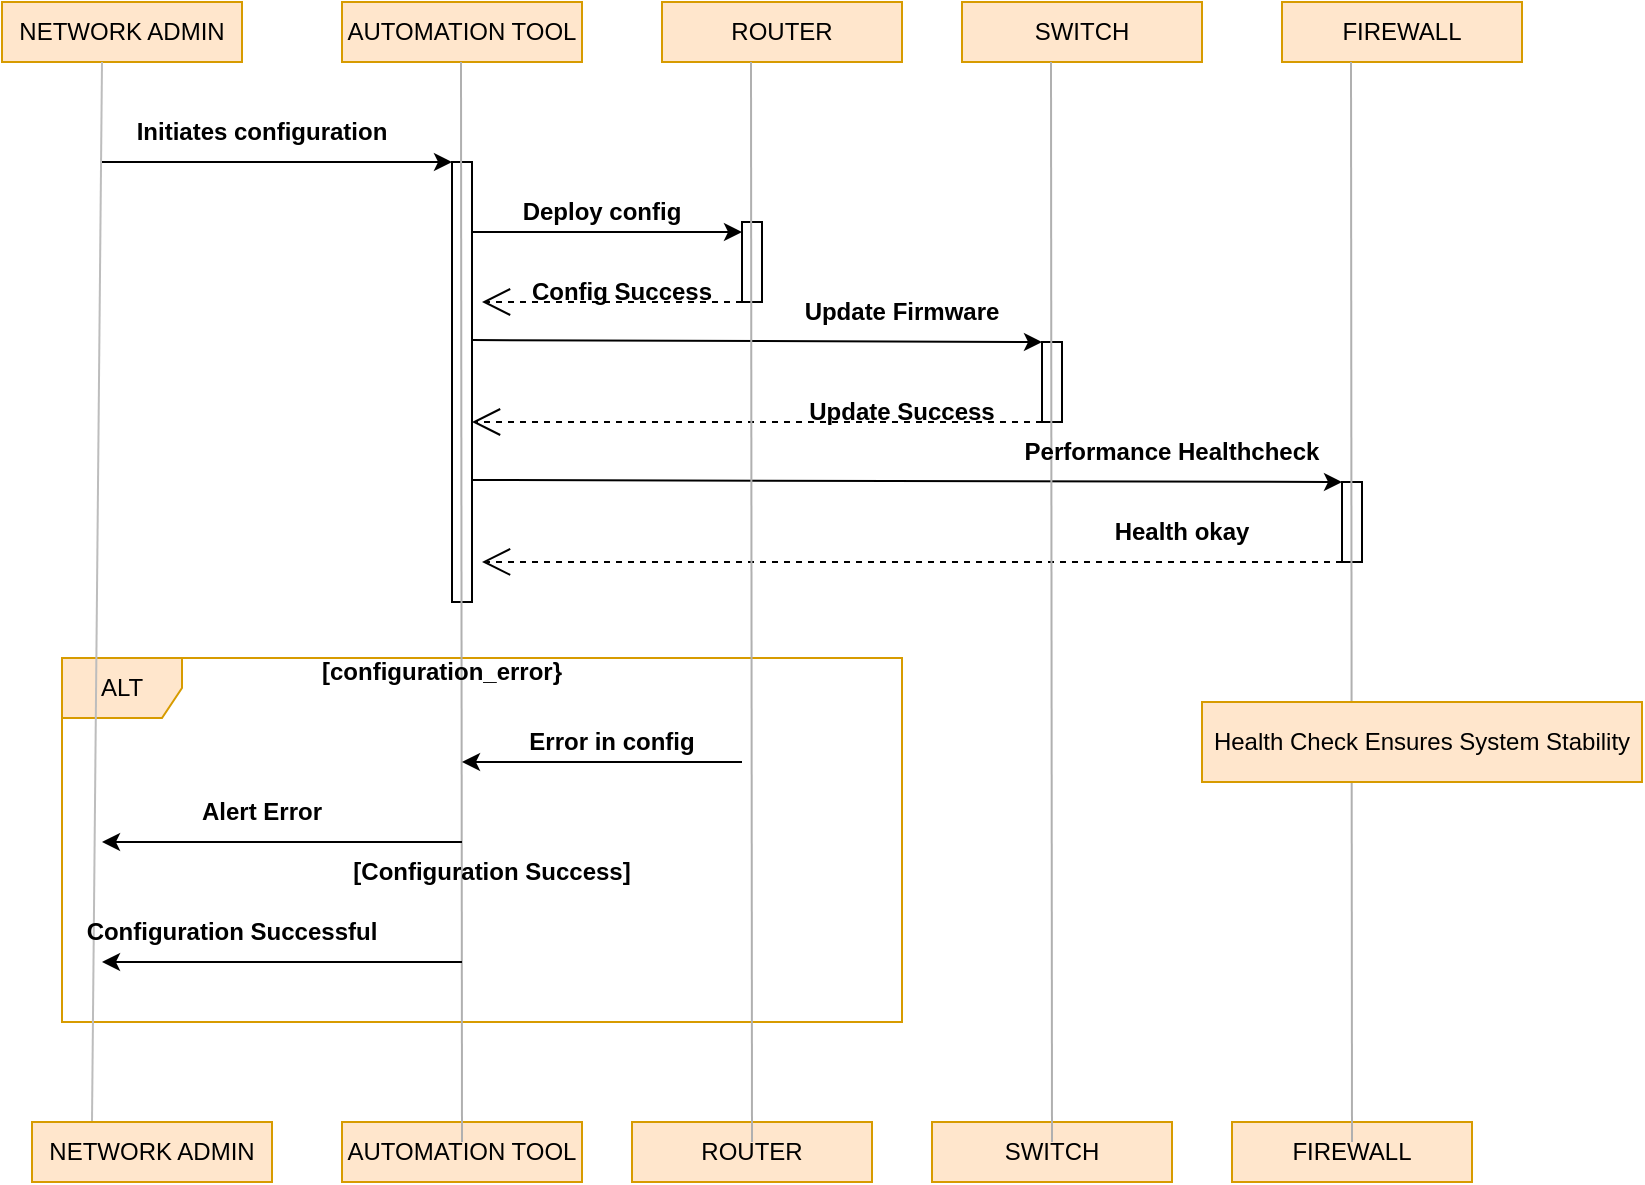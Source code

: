 <mxfile version="24.3.1" type="github">
  <diagram name="Page-1" id="6GyyiKbm9eUJoO6BnBJG">
    <mxGraphModel dx="1257" dy="669" grid="1" gridSize="10" guides="1" tooltips="1" connect="1" arrows="1" fold="1" page="1" pageScale="1" pageWidth="850" pageHeight="1100" math="0" shadow="0">
      <root>
        <mxCell id="0" />
        <mxCell id="1" parent="0" />
        <mxCell id="tlYQfqcuaPeFx68KpNWR-3" value="ALT" style="shape=umlFrame;whiteSpace=wrap;html=1;pointerEvents=0;fillColor=#ffe6cc;strokeColor=#d79b00;" vertex="1" parent="1">
          <mxGeometry x="60" y="348" width="420" height="182" as="geometry" />
        </mxCell>
        <mxCell id="tlYQfqcuaPeFx68KpNWR-4" value="NETWORK ADMIN" style="rounded=0;whiteSpace=wrap;html=1;fillColor=#ffe6cc;strokeColor=#d79b00;" vertex="1" parent="1">
          <mxGeometry x="30" y="20" width="120" height="30" as="geometry" />
        </mxCell>
        <mxCell id="tlYQfqcuaPeFx68KpNWR-5" value="AUTOMATION TOOL" style="rounded=0;whiteSpace=wrap;html=1;fillColor=#ffe6cc;strokeColor=#d79b00;" vertex="1" parent="1">
          <mxGeometry x="200" y="20" width="120" height="30" as="geometry" />
        </mxCell>
        <mxCell id="tlYQfqcuaPeFx68KpNWR-6" value="ROUTER" style="rounded=0;whiteSpace=wrap;html=1;fillColor=#ffe6cc;strokeColor=#d79b00;" vertex="1" parent="1">
          <mxGeometry x="360" y="20" width="120" height="30" as="geometry" />
        </mxCell>
        <mxCell id="tlYQfqcuaPeFx68KpNWR-7" value="SWITCH" style="rounded=0;whiteSpace=wrap;html=1;fillColor=#ffe6cc;strokeColor=#d79b00;" vertex="1" parent="1">
          <mxGeometry x="510" y="20" width="120" height="30" as="geometry" />
        </mxCell>
        <mxCell id="tlYQfqcuaPeFx68KpNWR-8" value="FIREWALL" style="rounded=0;whiteSpace=wrap;html=1;fillColor=#ffe6cc;strokeColor=#d79b00;" vertex="1" parent="1">
          <mxGeometry x="670" y="20" width="120" height="30" as="geometry" />
        </mxCell>
        <mxCell id="tlYQfqcuaPeFx68KpNWR-12" value="" style="html=1;points=[[0,0,0,0,5],[0,1,0,0,-5],[1,0,0,0,5],[1,1,0,0,-5]];perimeter=orthogonalPerimeter;outlineConnect=0;targetShapes=umlLifeline;portConstraint=eastwest;newEdgeStyle={&quot;curved&quot;:0,&quot;rounded&quot;:0};" vertex="1" parent="1">
          <mxGeometry x="255" y="100" width="10" height="220" as="geometry" />
        </mxCell>
        <mxCell id="tlYQfqcuaPeFx68KpNWR-13" value="" style="endArrow=none;html=1;rounded=0;exitX=0.25;exitY=0;exitDx=0;exitDy=0;strokeColor=#BDBDBD;" edge="1" parent="1" source="tlYQfqcuaPeFx68KpNWR-24">
          <mxGeometry width="50" height="50" relative="1" as="geometry">
            <mxPoint x="80" y="290" as="sourcePoint" />
            <mxPoint x="80" y="50" as="targetPoint" />
          </mxGeometry>
        </mxCell>
        <mxCell id="tlYQfqcuaPeFx68KpNWR-14" value="" style="endArrow=classic;html=1;rounded=0;" edge="1" parent="1" target="tlYQfqcuaPeFx68KpNWR-12">
          <mxGeometry width="50" height="50" relative="1" as="geometry">
            <mxPoint x="80" y="100" as="sourcePoint" />
            <mxPoint x="250" y="100" as="targetPoint" />
          </mxGeometry>
        </mxCell>
        <mxCell id="tlYQfqcuaPeFx68KpNWR-15" value="" style="html=1;points=[[0,0,0,0,5],[0,1,0,0,-5],[1,0,0,0,5],[1,1,0,0,-5]];perimeter=orthogonalPerimeter;outlineConnect=0;targetShapes=umlLifeline;portConstraint=eastwest;newEdgeStyle={&quot;curved&quot;:0,&quot;rounded&quot;:0};" vertex="1" parent="1">
          <mxGeometry x="400" y="130" width="10" height="40" as="geometry" />
        </mxCell>
        <mxCell id="tlYQfqcuaPeFx68KpNWR-16" value="" style="endArrow=classic;html=1;rounded=0;entryX=0;entryY=0;entryDx=0;entryDy=5;entryPerimeter=0;" edge="1" parent="1" source="tlYQfqcuaPeFx68KpNWR-12" target="tlYQfqcuaPeFx68KpNWR-15">
          <mxGeometry width="50" height="50" relative="1" as="geometry">
            <mxPoint x="270" y="140" as="sourcePoint" />
            <mxPoint x="400" y="140" as="targetPoint" />
          </mxGeometry>
        </mxCell>
        <mxCell id="tlYQfqcuaPeFx68KpNWR-17" value="" style="endArrow=open;endSize=12;dashed=1;html=1;rounded=0;" edge="1" parent="1" source="tlYQfqcuaPeFx68KpNWR-15">
          <mxGeometry width="160" relative="1" as="geometry">
            <mxPoint x="340" y="240" as="sourcePoint" />
            <mxPoint x="270" y="170" as="targetPoint" />
          </mxGeometry>
        </mxCell>
        <mxCell id="tlYQfqcuaPeFx68KpNWR-18" value="" style="html=1;points=[[0,0,0,0,5],[0,1,0,0,-5],[1,0,0,0,5],[1,1,0,0,-5]];perimeter=orthogonalPerimeter;outlineConnect=0;targetShapes=umlLifeline;portConstraint=eastwest;newEdgeStyle={&quot;curved&quot;:0,&quot;rounded&quot;:0};" vertex="1" parent="1">
          <mxGeometry x="550" y="190" width="10" height="40" as="geometry" />
        </mxCell>
        <mxCell id="tlYQfqcuaPeFx68KpNWR-19" value="" style="endArrow=open;endSize=12;dashed=1;html=1;rounded=0;" edge="1" parent="1" source="tlYQfqcuaPeFx68KpNWR-18" target="tlYQfqcuaPeFx68KpNWR-12">
          <mxGeometry width="160" relative="1" as="geometry">
            <mxPoint x="550" y="240" as="sourcePoint" />
            <mxPoint x="270" y="230" as="targetPoint" />
            <Array as="points">
              <mxPoint x="410" y="230" />
            </Array>
          </mxGeometry>
        </mxCell>
        <mxCell id="tlYQfqcuaPeFx68KpNWR-20" value="" style="endArrow=classic;html=1;rounded=0;" edge="1" parent="1" target="tlYQfqcuaPeFx68KpNWR-18">
          <mxGeometry width="50" height="50" relative="1" as="geometry">
            <mxPoint x="265" y="189" as="sourcePoint" />
            <mxPoint x="400" y="189" as="targetPoint" />
          </mxGeometry>
        </mxCell>
        <mxCell id="tlYQfqcuaPeFx68KpNWR-21" value="" style="html=1;points=[[0,0,0,0,5],[0,1,0,0,-5],[1,0,0,0,5],[1,1,0,0,-5]];perimeter=orthogonalPerimeter;outlineConnect=0;targetShapes=umlLifeline;portConstraint=eastwest;newEdgeStyle={&quot;curved&quot;:0,&quot;rounded&quot;:0};" vertex="1" parent="1">
          <mxGeometry x="700" y="260" width="10" height="40" as="geometry" />
        </mxCell>
        <mxCell id="tlYQfqcuaPeFx68KpNWR-22" value="" style="endArrow=classic;html=1;rounded=0;" edge="1" parent="1">
          <mxGeometry width="50" height="50" relative="1" as="geometry">
            <mxPoint x="265" y="259" as="sourcePoint" />
            <mxPoint x="700" y="260" as="targetPoint" />
          </mxGeometry>
        </mxCell>
        <mxCell id="tlYQfqcuaPeFx68KpNWR-23" value="" style="endArrow=open;endSize=12;dashed=1;html=1;rounded=0;entryX=1.5;entryY=0.909;entryDx=0;entryDy=0;entryPerimeter=0;" edge="1" parent="1" source="tlYQfqcuaPeFx68KpNWR-21" target="tlYQfqcuaPeFx68KpNWR-12">
          <mxGeometry width="160" relative="1" as="geometry">
            <mxPoint x="670" y="300" as="sourcePoint" />
            <mxPoint x="390" y="300" as="targetPoint" />
          </mxGeometry>
        </mxCell>
        <mxCell id="tlYQfqcuaPeFx68KpNWR-24" value="NETWORK ADMIN" style="rounded=0;whiteSpace=wrap;html=1;fillColor=#ffe6cc;strokeColor=#d79b00;" vertex="1" parent="1">
          <mxGeometry x="45" y="580" width="120" height="30" as="geometry" />
        </mxCell>
        <mxCell id="tlYQfqcuaPeFx68KpNWR-25" value="AUTOMATION TOOL" style="rounded=0;whiteSpace=wrap;html=1;fillColor=#ffe6cc;strokeColor=#d79b00;" vertex="1" parent="1">
          <mxGeometry x="200" y="580" width="120" height="30" as="geometry" />
        </mxCell>
        <mxCell id="tlYQfqcuaPeFx68KpNWR-26" value="ROUTER" style="rounded=0;whiteSpace=wrap;html=1;fillColor=#ffe6cc;strokeColor=#d79b00;" vertex="1" parent="1">
          <mxGeometry x="345" y="580" width="120" height="30" as="geometry" />
        </mxCell>
        <mxCell id="tlYQfqcuaPeFx68KpNWR-27" value="SWITCH" style="rounded=0;whiteSpace=wrap;html=1;fillColor=#ffe6cc;strokeColor=#d79b00;" vertex="1" parent="1">
          <mxGeometry x="495" y="580" width="120" height="30" as="geometry" />
        </mxCell>
        <mxCell id="tlYQfqcuaPeFx68KpNWR-28" value="FIREWALL" style="rounded=0;whiteSpace=wrap;html=1;fillColor=#ffe6cc;strokeColor=#d79b00;" vertex="1" parent="1">
          <mxGeometry x="645" y="580" width="120" height="30" as="geometry" />
        </mxCell>
        <mxCell id="tlYQfqcuaPeFx68KpNWR-29" value="" style="endArrow=none;html=1;rounded=0;strokeColor=#B0B0B0;" edge="1" parent="1">
          <mxGeometry width="50" height="50" relative="1" as="geometry">
            <mxPoint x="260" y="590" as="sourcePoint" />
            <mxPoint x="259.5" y="50" as="targetPoint" />
          </mxGeometry>
        </mxCell>
        <mxCell id="tlYQfqcuaPeFx68KpNWR-30" value="" style="endArrow=none;html=1;rounded=0;strokeColor=#B0B0B0;" edge="1" parent="1">
          <mxGeometry width="50" height="50" relative="1" as="geometry">
            <mxPoint x="405" y="590" as="sourcePoint" />
            <mxPoint x="404.5" y="50" as="targetPoint" />
          </mxGeometry>
        </mxCell>
        <mxCell id="tlYQfqcuaPeFx68KpNWR-31" value="" style="endArrow=none;html=1;rounded=0;strokeColor=#B0B0B0;" edge="1" parent="1">
          <mxGeometry width="50" height="50" relative="1" as="geometry">
            <mxPoint x="555" y="590" as="sourcePoint" />
            <mxPoint x="554.5" y="50" as="targetPoint" />
          </mxGeometry>
        </mxCell>
        <mxCell id="tlYQfqcuaPeFx68KpNWR-32" value="" style="endArrow=none;html=1;rounded=0;strokeColor=#B0B0B0;" edge="1" parent="1">
          <mxGeometry width="50" height="50" relative="1" as="geometry">
            <mxPoint x="705" y="590" as="sourcePoint" />
            <mxPoint x="704.5" y="50" as="targetPoint" />
          </mxGeometry>
        </mxCell>
        <mxCell id="tlYQfqcuaPeFx68KpNWR-34" value="" style="endArrow=classic;html=1;rounded=0;" edge="1" parent="1">
          <mxGeometry width="50" height="50" relative="1" as="geometry">
            <mxPoint x="400" y="400" as="sourcePoint" />
            <mxPoint x="260" y="400" as="targetPoint" />
          </mxGeometry>
        </mxCell>
        <mxCell id="tlYQfqcuaPeFx68KpNWR-35" value="" style="endArrow=classic;html=1;rounded=0;" edge="1" parent="1">
          <mxGeometry width="50" height="50" relative="1" as="geometry">
            <mxPoint x="260" y="440" as="sourcePoint" />
            <mxPoint x="80" y="440" as="targetPoint" />
          </mxGeometry>
        </mxCell>
        <mxCell id="tlYQfqcuaPeFx68KpNWR-36" value="" style="endArrow=classic;html=1;rounded=0;" edge="1" parent="1">
          <mxGeometry width="50" height="50" relative="1" as="geometry">
            <mxPoint x="260" y="500" as="sourcePoint" />
            <mxPoint x="80" y="500" as="targetPoint" />
          </mxGeometry>
        </mxCell>
        <mxCell id="tlYQfqcuaPeFx68KpNWR-37" value="Health Check Ensures System Stability" style="rounded=0;whiteSpace=wrap;html=1;fillColor=#ffe6cc;strokeColor=#d79b00;" vertex="1" parent="1">
          <mxGeometry x="630" y="370" width="220" height="40" as="geometry" />
        </mxCell>
        <mxCell id="tlYQfqcuaPeFx68KpNWR-38" value="&lt;b&gt;Initiates configuration&lt;/b&gt;" style="text;html=1;align=center;verticalAlign=middle;whiteSpace=wrap;rounded=0;" vertex="1" parent="1">
          <mxGeometry x="90" y="70" width="140" height="30" as="geometry" />
        </mxCell>
        <mxCell id="tlYQfqcuaPeFx68KpNWR-39" value="&lt;b&gt;Deploy config&lt;/b&gt;" style="text;html=1;align=center;verticalAlign=middle;whiteSpace=wrap;rounded=0;" vertex="1" parent="1">
          <mxGeometry x="260" y="110" width="140" height="30" as="geometry" />
        </mxCell>
        <mxCell id="tlYQfqcuaPeFx68KpNWR-40" value="&lt;b&gt;Config Success&lt;/b&gt;" style="text;html=1;align=center;verticalAlign=middle;whiteSpace=wrap;rounded=0;" vertex="1" parent="1">
          <mxGeometry x="270" y="150" width="140" height="30" as="geometry" />
        </mxCell>
        <mxCell id="tlYQfqcuaPeFx68KpNWR-41" value="&lt;b&gt;Update Firmware&lt;/b&gt;" style="text;html=1;align=center;verticalAlign=middle;whiteSpace=wrap;rounded=0;" vertex="1" parent="1">
          <mxGeometry x="410" y="160" width="140" height="30" as="geometry" />
        </mxCell>
        <mxCell id="tlYQfqcuaPeFx68KpNWR-42" value="&lt;b&gt;Update Success&lt;/b&gt;" style="text;html=1;align=center;verticalAlign=middle;whiteSpace=wrap;rounded=0;" vertex="1" parent="1">
          <mxGeometry x="410" y="210" width="140" height="30" as="geometry" />
        </mxCell>
        <mxCell id="tlYQfqcuaPeFx68KpNWR-43" value="&lt;b&gt;Performance Healthcheck&lt;/b&gt;" style="text;html=1;align=center;verticalAlign=middle;whiteSpace=wrap;rounded=0;" vertex="1" parent="1">
          <mxGeometry x="530" y="230" width="170" height="30" as="geometry" />
        </mxCell>
        <mxCell id="tlYQfqcuaPeFx68KpNWR-44" value="&lt;b&gt;Health okay&lt;/b&gt;" style="text;html=1;align=center;verticalAlign=middle;whiteSpace=wrap;rounded=0;" vertex="1" parent="1">
          <mxGeometry x="550" y="270" width="140" height="30" as="geometry" />
        </mxCell>
        <mxCell id="tlYQfqcuaPeFx68KpNWR-45" value="&lt;b&gt;[configuration_error}&lt;/b&gt;" style="text;html=1;align=center;verticalAlign=middle;whiteSpace=wrap;rounded=0;" vertex="1" parent="1">
          <mxGeometry x="220" y="340" width="60" height="30" as="geometry" />
        </mxCell>
        <mxCell id="tlYQfqcuaPeFx68KpNWR-46" value="&lt;b&gt;Error in config&lt;/b&gt;" style="text;html=1;align=center;verticalAlign=middle;whiteSpace=wrap;rounded=0;" vertex="1" parent="1">
          <mxGeometry x="265" y="375" width="140" height="30" as="geometry" />
        </mxCell>
        <mxCell id="tlYQfqcuaPeFx68KpNWR-47" value="&lt;b&gt;Alert Error&lt;/b&gt;" style="text;html=1;align=center;verticalAlign=middle;whiteSpace=wrap;rounded=0;" vertex="1" parent="1">
          <mxGeometry x="90" y="410" width="140" height="30" as="geometry" />
        </mxCell>
        <mxCell id="tlYQfqcuaPeFx68KpNWR-50" value="&lt;b&gt;Configuration Successful&lt;/b&gt;" style="text;html=1;align=center;verticalAlign=middle;whiteSpace=wrap;rounded=0;" vertex="1" parent="1">
          <mxGeometry x="60" y="470" width="170" height="30" as="geometry" />
        </mxCell>
        <mxCell id="tlYQfqcuaPeFx68KpNWR-51" value="&lt;b&gt;[Configuration Success]&lt;/b&gt;" style="text;html=1;align=center;verticalAlign=middle;whiteSpace=wrap;rounded=0;" vertex="1" parent="1">
          <mxGeometry x="190" y="440" width="170" height="30" as="geometry" />
        </mxCell>
      </root>
    </mxGraphModel>
  </diagram>
</mxfile>
